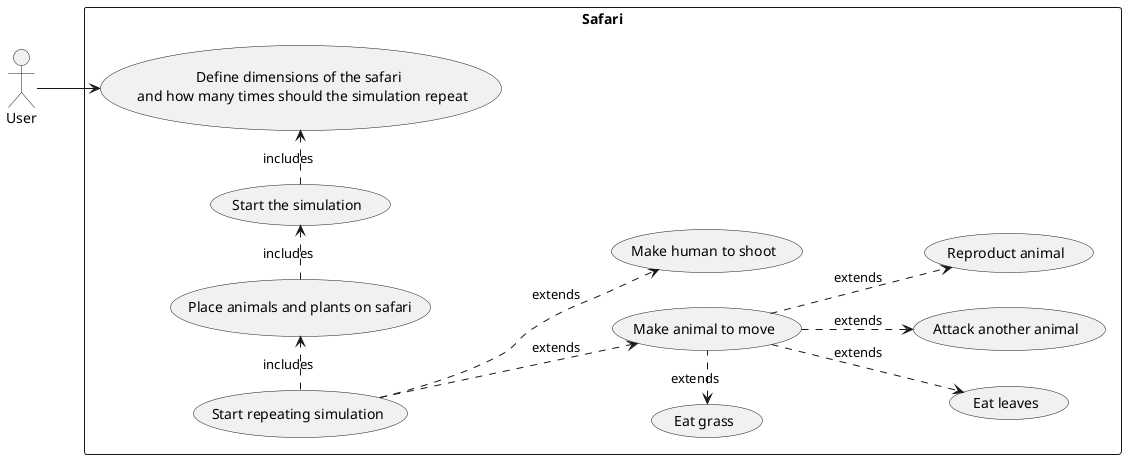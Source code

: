 @startuml
left to right direction
skinparam packageStyle rect

:User: as user

rectangle "Safari"{
    user --> (Define dimensions of the safari \n and how many times should the simulation repeat)

    (Define dimensions of the safari \n and how many times should the simulation repeat) <.left. (Start the simulation): includes
    (Start the simulation) <.left. (Place animals and plants on safari): includes
    (Place animals and plants on safari) <.left. (Start repeating simulation) :includes
    (Start repeating simulation) ..> (Make animal to move): extends
    (Start repeating simulation) ..> (Make human to shoot): extends
    (Make animal to move) .left.> (Eat grass): extends
    (Make animal to move) .down.> (Eat leaves): extends
    (Make animal to move) ..> (Attack another animal): extends
    (Make animal to move) ..> (Reproduct animal): extends
}
@enduml